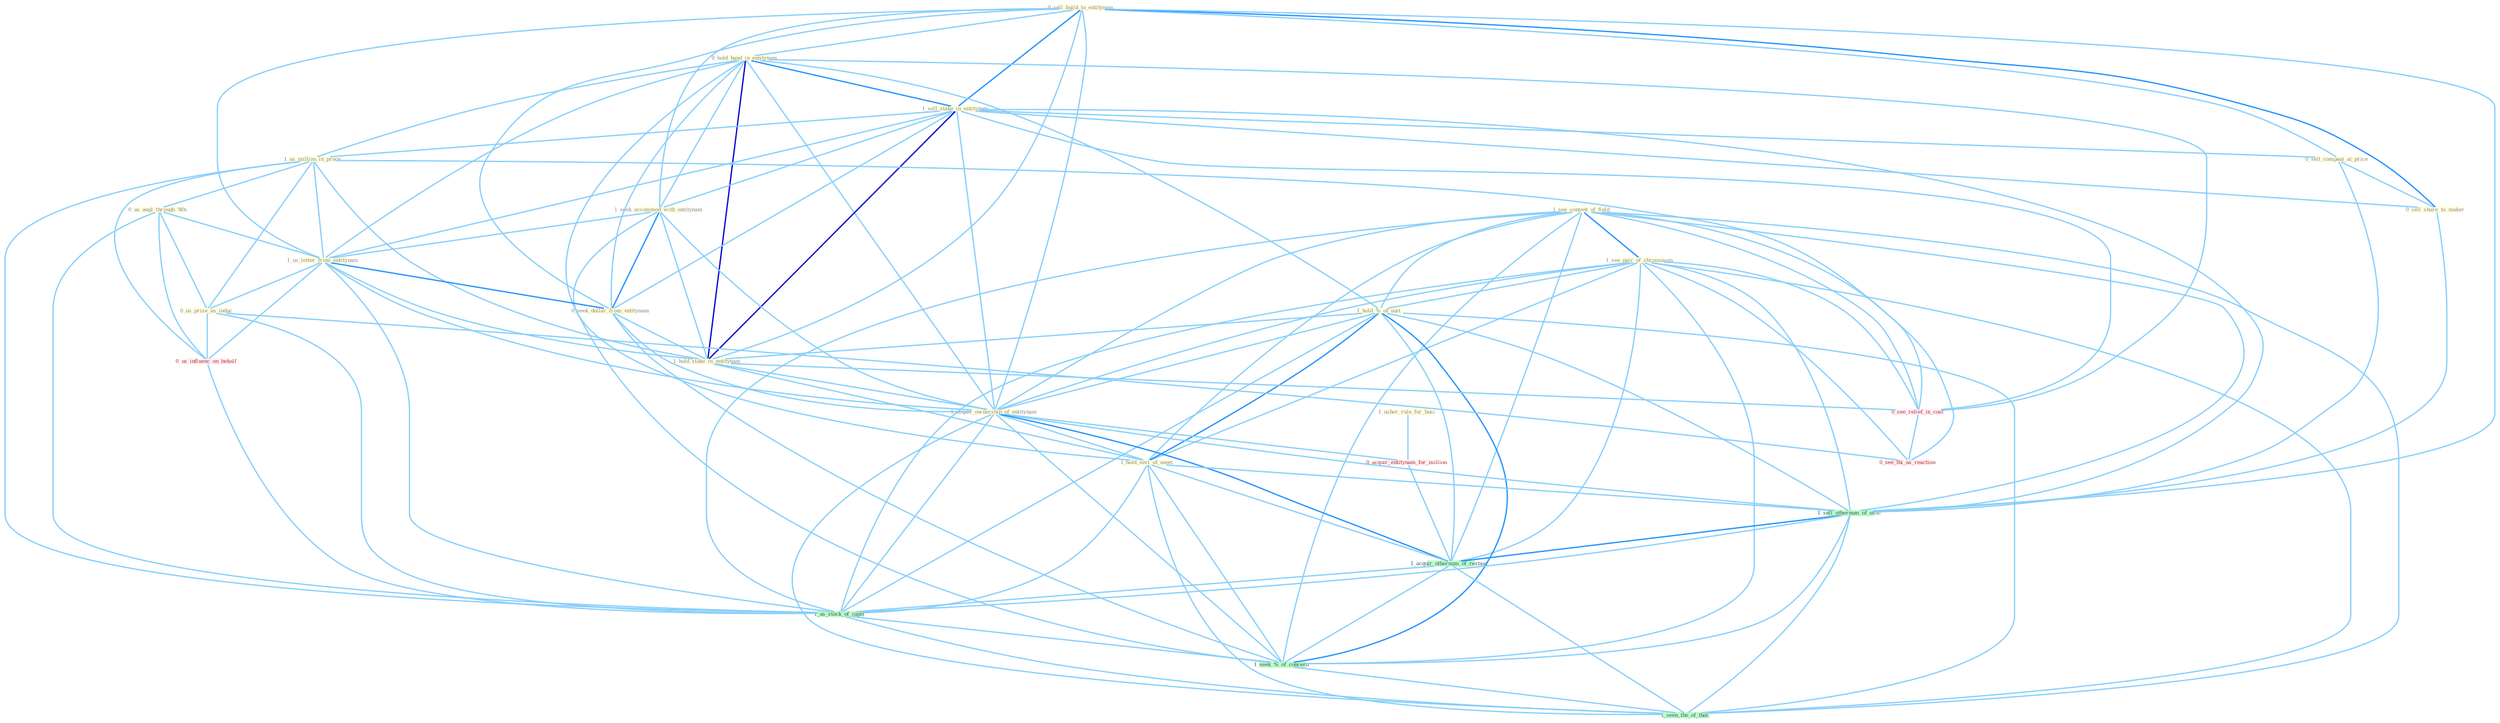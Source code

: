 Graph G{ 
    node
    [shape=polygon,style=filled,width=.5,height=.06,color="#BDFCC9",fixedsize=true,fontsize=4,
    fontcolor="#2f4f4f"];
    {node
    [color="#ffffe0", fontcolor="#8b7d6b"] "1_see_content_of_field " "0_sell_build_to_entitynam " "1_see_pair_of_chromosom " "0_hold_hand_in_entitynam " "1_sell_stake_in_entitynam " "1_hold_%_of_unit " "1_us_million_in_proce " "0_us_angl_through_'80s " "0_sell_compani_at_price " "1_seek_accommod_with_entitynam " "1_us_letter_from_entitynam " "1_usher_rule_for_busi " "0_seek_dollar_from_entitynam " "1_hold_stake_in_entitynam " "1_acquir_ownership_of_entitynam " "1_hold_seri_of_meet " "0_sell_share_to_maker " "0_us_prize_as_induc "}
{node [color="#fff0f5", fontcolor="#b22222"] "0_acquir_entitynam_for_million " "0_us_influenc_on_behalf " "0_see_relief_in_cost " "0_see_thi_as_reaction "}
edge [color="#B0E2FF"];

	"1_see_content_of_field " -- "1_see_pair_of_chromosom " [w="2", color="#1e90ff" , len=0.8];
	"1_see_content_of_field " -- "1_hold_%_of_unit " [w="1", color="#87cefa" ];
	"1_see_content_of_field " -- "1_acquir_ownership_of_entitynam " [w="1", color="#87cefa" ];
	"1_see_content_of_field " -- "1_hold_seri_of_meet " [w="1", color="#87cefa" ];
	"1_see_content_of_field " -- "1_sell_othernum_of_offic " [w="1", color="#87cefa" ];
	"1_see_content_of_field " -- "0_see_relief_in_cost " [w="1", color="#87cefa" ];
	"1_see_content_of_field " -- "0_see_thi_as_reaction " [w="1", color="#87cefa" ];
	"1_see_content_of_field " -- "1_acquir_othernum_of_restaur " [w="1", color="#87cefa" ];
	"1_see_content_of_field " -- "1_us_stock_of_capit " [w="1", color="#87cefa" ];
	"1_see_content_of_field " -- "1_seek_%_of_concern " [w="1", color="#87cefa" ];
	"1_see_content_of_field " -- "1_seen_the_of_that " [w="1", color="#87cefa" ];
	"0_sell_build_to_entitynam " -- "0_hold_hand_in_entitynam " [w="1", color="#87cefa" ];
	"0_sell_build_to_entitynam " -- "1_sell_stake_in_entitynam " [w="2", color="#1e90ff" , len=0.8];
	"0_sell_build_to_entitynam " -- "0_sell_compani_at_price " [w="1", color="#87cefa" ];
	"0_sell_build_to_entitynam " -- "1_seek_accommod_with_entitynam " [w="1", color="#87cefa" ];
	"0_sell_build_to_entitynam " -- "1_us_letter_from_entitynam " [w="1", color="#87cefa" ];
	"0_sell_build_to_entitynam " -- "0_seek_dollar_from_entitynam " [w="1", color="#87cefa" ];
	"0_sell_build_to_entitynam " -- "1_hold_stake_in_entitynam " [w="1", color="#87cefa" ];
	"0_sell_build_to_entitynam " -- "1_acquir_ownership_of_entitynam " [w="1", color="#87cefa" ];
	"0_sell_build_to_entitynam " -- "0_sell_share_to_maker " [w="2", color="#1e90ff" , len=0.8];
	"0_sell_build_to_entitynam " -- "1_sell_othernum_of_offic " [w="1", color="#87cefa" ];
	"1_see_pair_of_chromosom " -- "1_hold_%_of_unit " [w="1", color="#87cefa" ];
	"1_see_pair_of_chromosom " -- "1_acquir_ownership_of_entitynam " [w="1", color="#87cefa" ];
	"1_see_pair_of_chromosom " -- "1_hold_seri_of_meet " [w="1", color="#87cefa" ];
	"1_see_pair_of_chromosom " -- "1_sell_othernum_of_offic " [w="1", color="#87cefa" ];
	"1_see_pair_of_chromosom " -- "0_see_relief_in_cost " [w="1", color="#87cefa" ];
	"1_see_pair_of_chromosom " -- "0_see_thi_as_reaction " [w="1", color="#87cefa" ];
	"1_see_pair_of_chromosom " -- "1_acquir_othernum_of_restaur " [w="1", color="#87cefa" ];
	"1_see_pair_of_chromosom " -- "1_us_stock_of_capit " [w="1", color="#87cefa" ];
	"1_see_pair_of_chromosom " -- "1_seek_%_of_concern " [w="1", color="#87cefa" ];
	"1_see_pair_of_chromosom " -- "1_seen_the_of_that " [w="1", color="#87cefa" ];
	"0_hold_hand_in_entitynam " -- "1_sell_stake_in_entitynam " [w="2", color="#1e90ff" , len=0.8];
	"0_hold_hand_in_entitynam " -- "1_hold_%_of_unit " [w="1", color="#87cefa" ];
	"0_hold_hand_in_entitynam " -- "1_us_million_in_proce " [w="1", color="#87cefa" ];
	"0_hold_hand_in_entitynam " -- "1_seek_accommod_with_entitynam " [w="1", color="#87cefa" ];
	"0_hold_hand_in_entitynam " -- "1_us_letter_from_entitynam " [w="1", color="#87cefa" ];
	"0_hold_hand_in_entitynam " -- "0_seek_dollar_from_entitynam " [w="1", color="#87cefa" ];
	"0_hold_hand_in_entitynam " -- "1_hold_stake_in_entitynam " [w="3", color="#0000cd" , len=0.6];
	"0_hold_hand_in_entitynam " -- "1_acquir_ownership_of_entitynam " [w="1", color="#87cefa" ];
	"0_hold_hand_in_entitynam " -- "1_hold_seri_of_meet " [w="1", color="#87cefa" ];
	"0_hold_hand_in_entitynam " -- "0_see_relief_in_cost " [w="1", color="#87cefa" ];
	"1_sell_stake_in_entitynam " -- "1_us_million_in_proce " [w="1", color="#87cefa" ];
	"1_sell_stake_in_entitynam " -- "0_sell_compani_at_price " [w="1", color="#87cefa" ];
	"1_sell_stake_in_entitynam " -- "1_seek_accommod_with_entitynam " [w="1", color="#87cefa" ];
	"1_sell_stake_in_entitynam " -- "1_us_letter_from_entitynam " [w="1", color="#87cefa" ];
	"1_sell_stake_in_entitynam " -- "0_seek_dollar_from_entitynam " [w="1", color="#87cefa" ];
	"1_sell_stake_in_entitynam " -- "1_hold_stake_in_entitynam " [w="3", color="#0000cd" , len=0.6];
	"1_sell_stake_in_entitynam " -- "1_acquir_ownership_of_entitynam " [w="1", color="#87cefa" ];
	"1_sell_stake_in_entitynam " -- "0_sell_share_to_maker " [w="1", color="#87cefa" ];
	"1_sell_stake_in_entitynam " -- "1_sell_othernum_of_offic " [w="1", color="#87cefa" ];
	"1_sell_stake_in_entitynam " -- "0_see_relief_in_cost " [w="1", color="#87cefa" ];
	"1_hold_%_of_unit " -- "1_hold_stake_in_entitynam " [w="1", color="#87cefa" ];
	"1_hold_%_of_unit " -- "1_acquir_ownership_of_entitynam " [w="1", color="#87cefa" ];
	"1_hold_%_of_unit " -- "1_hold_seri_of_meet " [w="2", color="#1e90ff" , len=0.8];
	"1_hold_%_of_unit " -- "1_sell_othernum_of_offic " [w="1", color="#87cefa" ];
	"1_hold_%_of_unit " -- "1_acquir_othernum_of_restaur " [w="1", color="#87cefa" ];
	"1_hold_%_of_unit " -- "1_us_stock_of_capit " [w="1", color="#87cefa" ];
	"1_hold_%_of_unit " -- "1_seek_%_of_concern " [w="2", color="#1e90ff" , len=0.8];
	"1_hold_%_of_unit " -- "1_seen_the_of_that " [w="1", color="#87cefa" ];
	"1_us_million_in_proce " -- "0_us_angl_through_'80s " [w="1", color="#87cefa" ];
	"1_us_million_in_proce " -- "1_us_letter_from_entitynam " [w="1", color="#87cefa" ];
	"1_us_million_in_proce " -- "1_hold_stake_in_entitynam " [w="1", color="#87cefa" ];
	"1_us_million_in_proce " -- "0_us_prize_as_induc " [w="1", color="#87cefa" ];
	"1_us_million_in_proce " -- "0_us_influenc_on_behalf " [w="1", color="#87cefa" ];
	"1_us_million_in_proce " -- "0_see_relief_in_cost " [w="1", color="#87cefa" ];
	"1_us_million_in_proce " -- "1_us_stock_of_capit " [w="1", color="#87cefa" ];
	"0_us_angl_through_'80s " -- "1_us_letter_from_entitynam " [w="1", color="#87cefa" ];
	"0_us_angl_through_'80s " -- "0_us_prize_as_induc " [w="1", color="#87cefa" ];
	"0_us_angl_through_'80s " -- "0_us_influenc_on_behalf " [w="1", color="#87cefa" ];
	"0_us_angl_through_'80s " -- "1_us_stock_of_capit " [w="1", color="#87cefa" ];
	"0_sell_compani_at_price " -- "0_sell_share_to_maker " [w="1", color="#87cefa" ];
	"0_sell_compani_at_price " -- "1_sell_othernum_of_offic " [w="1", color="#87cefa" ];
	"1_seek_accommod_with_entitynam " -- "1_us_letter_from_entitynam " [w="1", color="#87cefa" ];
	"1_seek_accommod_with_entitynam " -- "0_seek_dollar_from_entitynam " [w="2", color="#1e90ff" , len=0.8];
	"1_seek_accommod_with_entitynam " -- "1_hold_stake_in_entitynam " [w="1", color="#87cefa" ];
	"1_seek_accommod_with_entitynam " -- "1_acquir_ownership_of_entitynam " [w="1", color="#87cefa" ];
	"1_seek_accommod_with_entitynam " -- "1_seek_%_of_concern " [w="1", color="#87cefa" ];
	"1_us_letter_from_entitynam " -- "0_seek_dollar_from_entitynam " [w="2", color="#1e90ff" , len=0.8];
	"1_us_letter_from_entitynam " -- "1_hold_stake_in_entitynam " [w="1", color="#87cefa" ];
	"1_us_letter_from_entitynam " -- "1_acquir_ownership_of_entitynam " [w="1", color="#87cefa" ];
	"1_us_letter_from_entitynam " -- "0_us_prize_as_induc " [w="1", color="#87cefa" ];
	"1_us_letter_from_entitynam " -- "0_us_influenc_on_behalf " [w="1", color="#87cefa" ];
	"1_us_letter_from_entitynam " -- "1_us_stock_of_capit " [w="1", color="#87cefa" ];
	"1_usher_rule_for_busi " -- "0_acquir_entitynam_for_million " [w="1", color="#87cefa" ];
	"0_seek_dollar_from_entitynam " -- "1_hold_stake_in_entitynam " [w="1", color="#87cefa" ];
	"0_seek_dollar_from_entitynam " -- "1_acquir_ownership_of_entitynam " [w="1", color="#87cefa" ];
	"0_seek_dollar_from_entitynam " -- "1_seek_%_of_concern " [w="1", color="#87cefa" ];
	"1_hold_stake_in_entitynam " -- "1_acquir_ownership_of_entitynam " [w="1", color="#87cefa" ];
	"1_hold_stake_in_entitynam " -- "1_hold_seri_of_meet " [w="1", color="#87cefa" ];
	"1_hold_stake_in_entitynam " -- "0_see_relief_in_cost " [w="1", color="#87cefa" ];
	"1_acquir_ownership_of_entitynam " -- "1_hold_seri_of_meet " [w="1", color="#87cefa" ];
	"1_acquir_ownership_of_entitynam " -- "0_acquir_entitynam_for_million " [w="1", color="#87cefa" ];
	"1_acquir_ownership_of_entitynam " -- "1_sell_othernum_of_offic " [w="1", color="#87cefa" ];
	"1_acquir_ownership_of_entitynam " -- "1_acquir_othernum_of_restaur " [w="2", color="#1e90ff" , len=0.8];
	"1_acquir_ownership_of_entitynam " -- "1_us_stock_of_capit " [w="1", color="#87cefa" ];
	"1_acquir_ownership_of_entitynam " -- "1_seek_%_of_concern " [w="1", color="#87cefa" ];
	"1_acquir_ownership_of_entitynam " -- "1_seen_the_of_that " [w="1", color="#87cefa" ];
	"1_hold_seri_of_meet " -- "1_sell_othernum_of_offic " [w="1", color="#87cefa" ];
	"1_hold_seri_of_meet " -- "1_acquir_othernum_of_restaur " [w="1", color="#87cefa" ];
	"1_hold_seri_of_meet " -- "1_us_stock_of_capit " [w="1", color="#87cefa" ];
	"1_hold_seri_of_meet " -- "1_seek_%_of_concern " [w="1", color="#87cefa" ];
	"1_hold_seri_of_meet " -- "1_seen_the_of_that " [w="1", color="#87cefa" ];
	"0_sell_share_to_maker " -- "1_sell_othernum_of_offic " [w="1", color="#87cefa" ];
	"0_us_prize_as_induc " -- "0_us_influenc_on_behalf " [w="1", color="#87cefa" ];
	"0_us_prize_as_induc " -- "0_see_thi_as_reaction " [w="1", color="#87cefa" ];
	"0_us_prize_as_induc " -- "1_us_stock_of_capit " [w="1", color="#87cefa" ];
	"0_acquir_entitynam_for_million " -- "1_acquir_othernum_of_restaur " [w="1", color="#87cefa" ];
	"1_sell_othernum_of_offic " -- "1_acquir_othernum_of_restaur " [w="2", color="#1e90ff" , len=0.8];
	"1_sell_othernum_of_offic " -- "1_us_stock_of_capit " [w="1", color="#87cefa" ];
	"1_sell_othernum_of_offic " -- "1_seek_%_of_concern " [w="1", color="#87cefa" ];
	"1_sell_othernum_of_offic " -- "1_seen_the_of_that " [w="1", color="#87cefa" ];
	"0_us_influenc_on_behalf " -- "1_us_stock_of_capit " [w="1", color="#87cefa" ];
	"0_see_relief_in_cost " -- "0_see_thi_as_reaction " [w="1", color="#87cefa" ];
	"1_acquir_othernum_of_restaur " -- "1_us_stock_of_capit " [w="1", color="#87cefa" ];
	"1_acquir_othernum_of_restaur " -- "1_seek_%_of_concern " [w="1", color="#87cefa" ];
	"1_acquir_othernum_of_restaur " -- "1_seen_the_of_that " [w="1", color="#87cefa" ];
	"1_us_stock_of_capit " -- "1_seek_%_of_concern " [w="1", color="#87cefa" ];
	"1_us_stock_of_capit " -- "1_seen_the_of_that " [w="1", color="#87cefa" ];
	"1_seek_%_of_concern " -- "1_seen_the_of_that " [w="1", color="#87cefa" ];
}